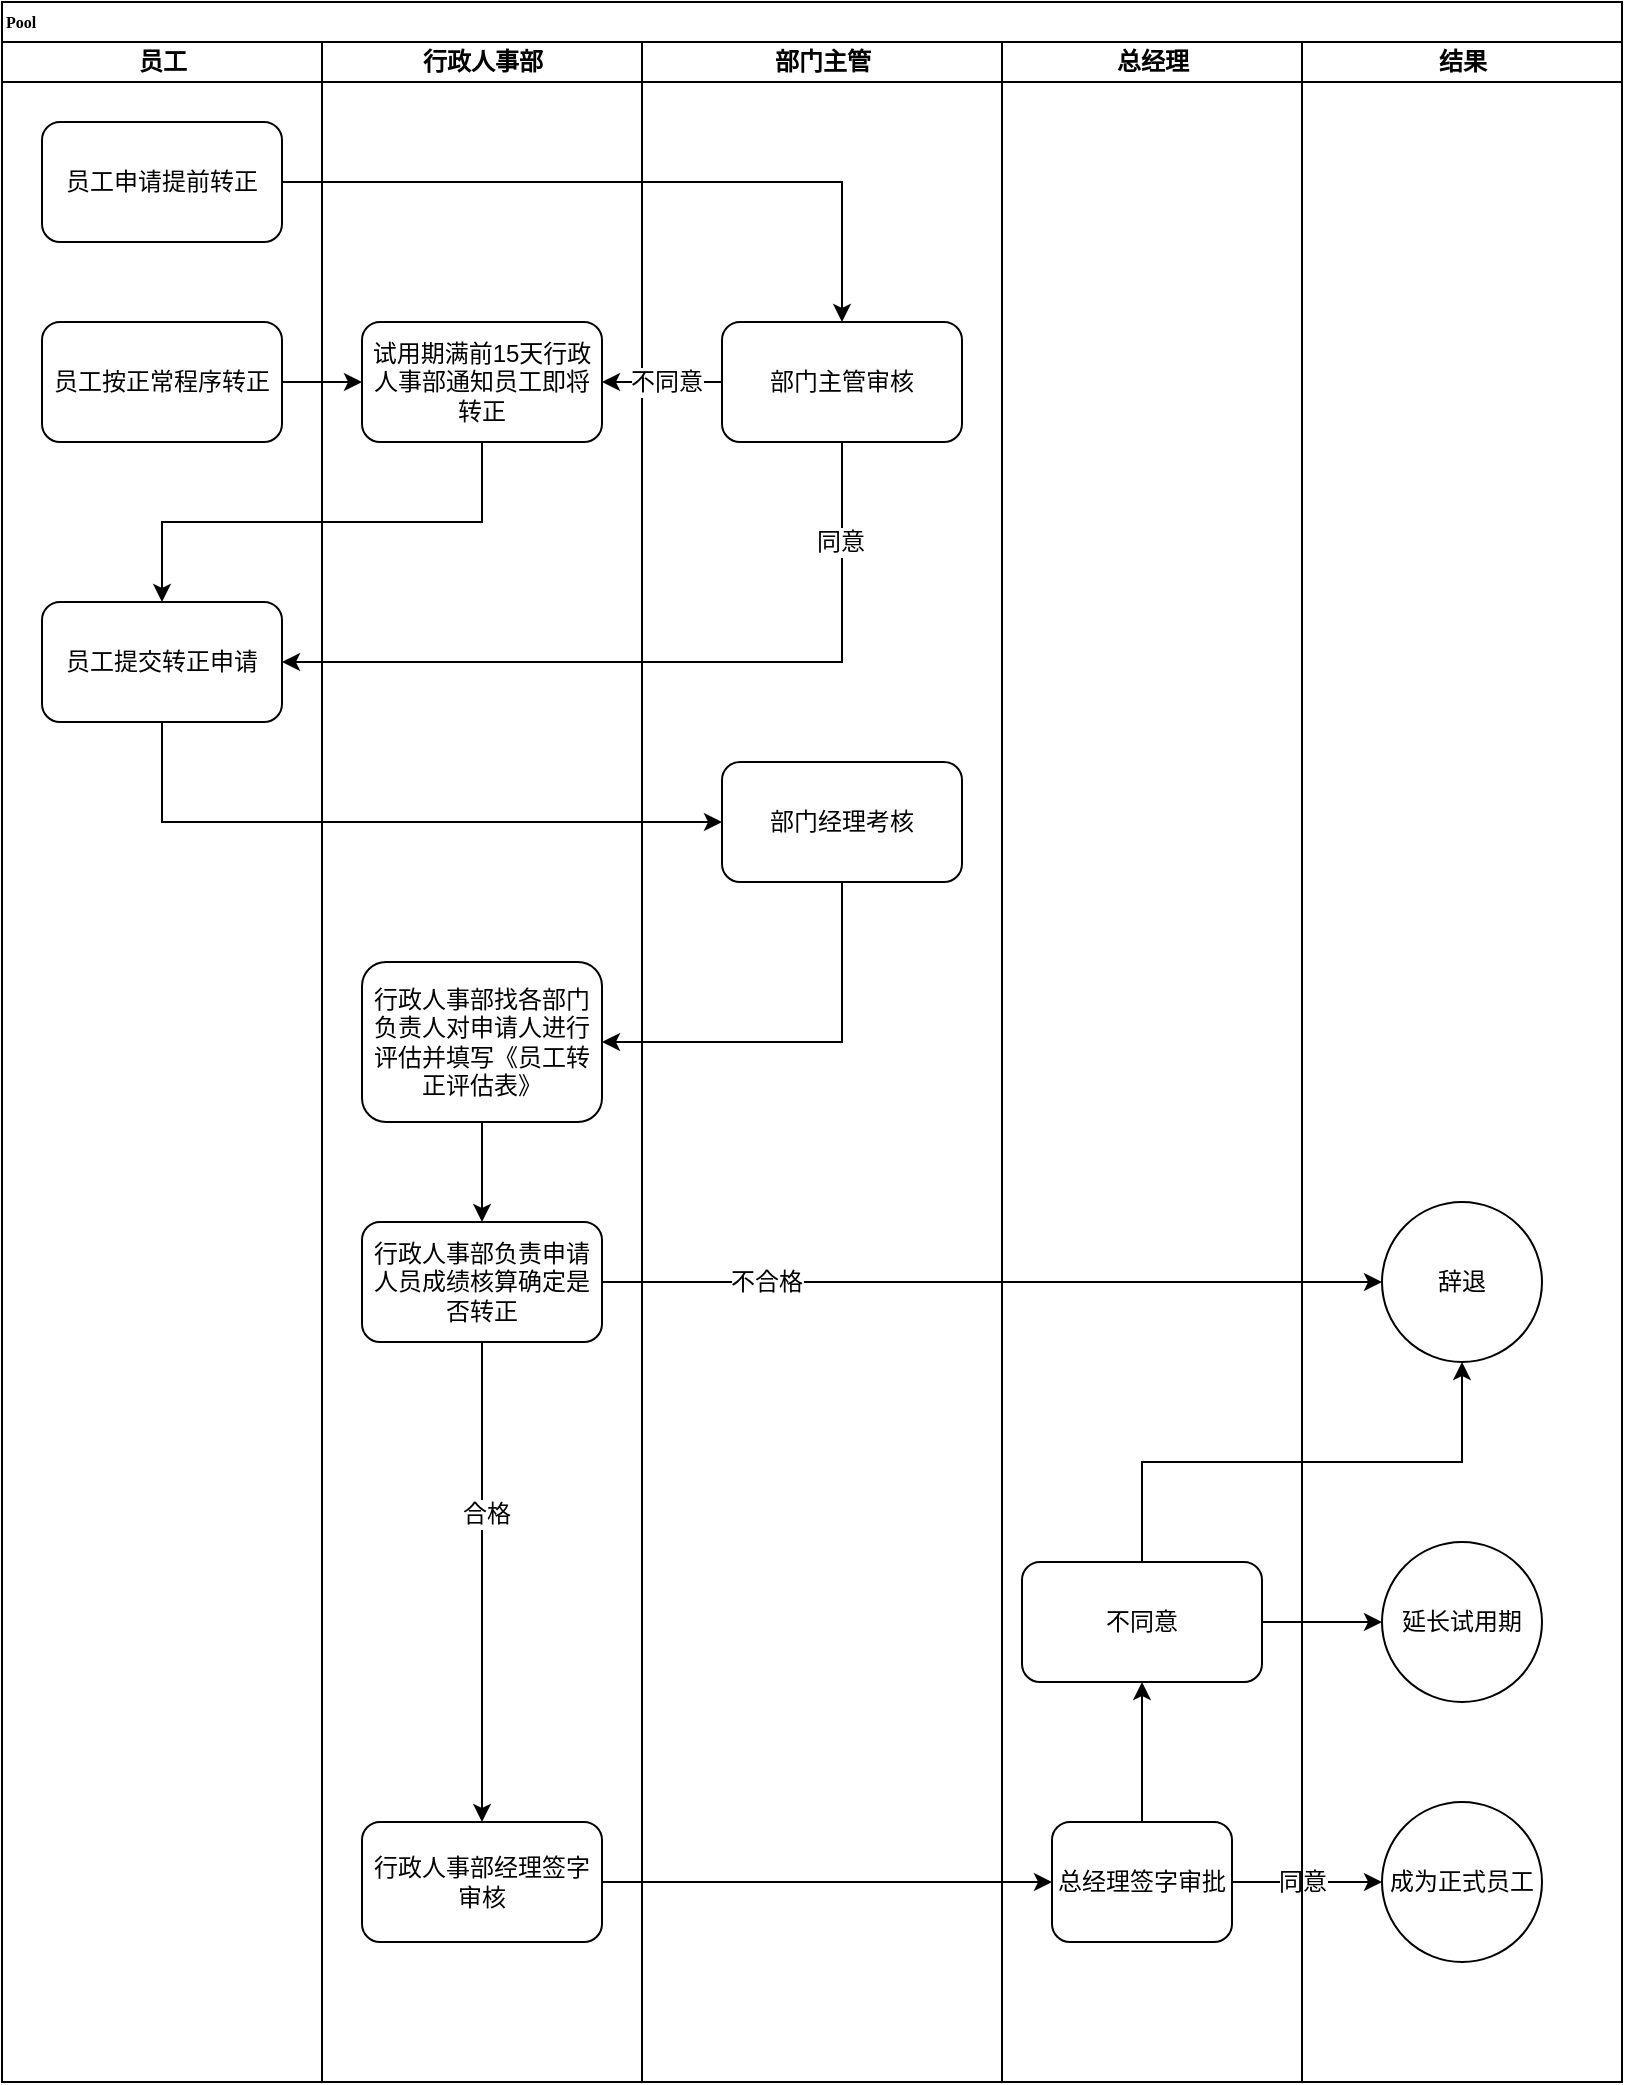 <mxfile version="12.4.3" type="github" pages="1">
  <diagram name="Page-1" id="74e2e168-ea6b-b213-b513-2b3c1d86103e">
    <mxGraphModel dx="1221" dy="-487" grid="1" gridSize="10" guides="1" tooltips="1" connect="1" arrows="1" fold="1" page="1" pageScale="1" pageWidth="827" pageHeight="1169" background="#ffffff" math="0" shadow="0">
      <root>
        <mxCell id="0"/>
        <mxCell id="1" parent="0"/>
        <mxCell id="77e6c97f196da883-1" value="Pool" style="swimlane;html=1;childLayout=stackLayout;startSize=20;rounded=0;shadow=0;labelBackgroundColor=none;strokeWidth=1;fontFamily=Verdana;fontSize=8;align=left;" parent="1" vertex="1">
          <mxGeometry x="8" y="1240" width="810" height="1040" as="geometry"/>
        </mxCell>
        <mxCell id="77e6c97f196da883-2" value="员工" style="swimlane;html=1;startSize=20;" parent="77e6c97f196da883-1" vertex="1">
          <mxGeometry y="20" width="160" height="1020" as="geometry"/>
        </mxCell>
        <mxCell id="yEhApRfYs8OXAzE_Wprb-2" value="员工申请提前转正" style="rounded=1;whiteSpace=wrap;html=1;" parent="77e6c97f196da883-2" vertex="1">
          <mxGeometry x="20" y="40" width="120" height="60" as="geometry"/>
        </mxCell>
        <mxCell id="yEhApRfYs8OXAzE_Wprb-9" value="员工按正常程序转正" style="rounded=1;whiteSpace=wrap;html=1;" parent="77e6c97f196da883-2" vertex="1">
          <mxGeometry x="20" y="140" width="120" height="60" as="geometry"/>
        </mxCell>
        <mxCell id="yEhApRfYs8OXAzE_Wprb-11" value="员工提交转正申请" style="rounded=1;whiteSpace=wrap;html=1;align=center;" parent="77e6c97f196da883-2" vertex="1">
          <mxGeometry x="20" y="280" width="120" height="60" as="geometry"/>
        </mxCell>
        <mxCell id="yEhApRfYs8OXAzE_Wprb-18" style="edgeStyle=orthogonalEdgeStyle;rounded=0;orthogonalLoop=1;jettySize=auto;html=1;exitX=0.5;exitY=1;exitDx=0;exitDy=0;entryX=1;entryY=0.5;entryDx=0;entryDy=0;" parent="77e6c97f196da883-1" source="yEhApRfYs8OXAzE_Wprb-15" target="yEhApRfYs8OXAzE_Wprb-17" edge="1">
          <mxGeometry relative="1" as="geometry"/>
        </mxCell>
        <mxCell id="yEhApRfYs8OXAzE_Wprb-31" style="edgeStyle=orthogonalEdgeStyle;rounded=0;orthogonalLoop=1;jettySize=auto;html=1;exitX=1;exitY=0.5;exitDx=0;exitDy=0;entryX=0;entryY=0.5;entryDx=0;entryDy=0;" parent="77e6c97f196da883-1" source="yEhApRfYs8OXAzE_Wprb-21" target="yEhApRfYs8OXAzE_Wprb-22" edge="1">
          <mxGeometry relative="1" as="geometry"/>
        </mxCell>
        <mxCell id="yEhApRfYs8OXAzE_Wprb-39" style="edgeStyle=orthogonalEdgeStyle;rounded=0;orthogonalLoop=1;jettySize=auto;html=1;exitX=1;exitY=0.5;exitDx=0;exitDy=0;entryX=0;entryY=0.5;entryDx=0;entryDy=0;" parent="77e6c97f196da883-1" source="yEhApRfYs8OXAzE_Wprb-22" target="yEhApRfYs8OXAzE_Wprb-45" edge="1">
          <mxGeometry relative="1" as="geometry">
            <mxPoint x="819.897" y="799.931" as="targetPoint"/>
          </mxGeometry>
        </mxCell>
        <mxCell id="yEhApRfYs8OXAzE_Wprb-40" value="同意" style="text;html=1;align=center;verticalAlign=middle;resizable=0;points=[];;labelBackgroundColor=#ffffff;" parent="yEhApRfYs8OXAzE_Wprb-39" vertex="1" connectable="0">
          <mxGeometry x="-0.154" relative="1" as="geometry">
            <mxPoint x="2.97" y="-0.03" as="offset"/>
          </mxGeometry>
        </mxCell>
        <mxCell id="yEhApRfYs8OXAzE_Wprb-46" style="edgeStyle=orthogonalEdgeStyle;rounded=0;orthogonalLoop=1;jettySize=auto;html=1;entryX=0;entryY=0.5;entryDx=0;entryDy=0;exitX=1;exitY=0.5;exitDx=0;exitDy=0;" parent="77e6c97f196da883-1" source="yEhApRfYs8OXAzE_Wprb-50" target="yEhApRfYs8OXAzE_Wprb-44" edge="1">
          <mxGeometry relative="1" as="geometry"/>
        </mxCell>
        <mxCell id="77e6c97f196da883-3" value="行政人事部" style="swimlane;html=1;startSize=20;" parent="77e6c97f196da883-1" vertex="1">
          <mxGeometry x="160" y="20" width="160" height="1020" as="geometry"/>
        </mxCell>
        <mxCell id="yEhApRfYs8OXAzE_Wprb-6" value="试用期满前15天行政人事部通知员工即将转正" style="rounded=1;whiteSpace=wrap;html=1;" parent="77e6c97f196da883-3" vertex="1">
          <mxGeometry x="20" y="140" width="120" height="60" as="geometry"/>
        </mxCell>
        <mxCell id="yEhApRfYs8OXAzE_Wprb-29" style="edgeStyle=orthogonalEdgeStyle;rounded=0;orthogonalLoop=1;jettySize=auto;html=1;exitX=0.5;exitY=1;exitDx=0;exitDy=0;entryX=0.5;entryY=0;entryDx=0;entryDy=0;" parent="77e6c97f196da883-3" source="yEhApRfYs8OXAzE_Wprb-17" target="yEhApRfYs8OXAzE_Wprb-23" edge="1">
          <mxGeometry relative="1" as="geometry"/>
        </mxCell>
        <mxCell id="yEhApRfYs8OXAzE_Wprb-17" value="行政人事部找各部门负责人对申请人进行评估并填写《员工转正评估表》" style="rounded=1;whiteSpace=wrap;html=1;align=center;" parent="77e6c97f196da883-3" vertex="1">
          <mxGeometry x="20" y="460" width="120" height="80" as="geometry"/>
        </mxCell>
        <mxCell id="yEhApRfYs8OXAzE_Wprb-21" value="行政人事部经理签字审核" style="rounded=1;whiteSpace=wrap;html=1;align=center;" parent="77e6c97f196da883-3" vertex="1">
          <mxGeometry x="20" y="890" width="120" height="60" as="geometry"/>
        </mxCell>
        <mxCell id="yEhApRfYs8OXAzE_Wprb-30" style="edgeStyle=orthogonalEdgeStyle;rounded=0;orthogonalLoop=1;jettySize=auto;html=1;exitX=0.5;exitY=1;exitDx=0;exitDy=0;entryX=0.5;entryY=0;entryDx=0;entryDy=0;" parent="77e6c97f196da883-3" source="yEhApRfYs8OXAzE_Wprb-23" target="yEhApRfYs8OXAzE_Wprb-21" edge="1">
          <mxGeometry relative="1" as="geometry"/>
        </mxCell>
        <mxCell id="yEhApRfYs8OXAzE_Wprb-37" value="合格" style="text;html=1;align=center;verticalAlign=middle;resizable=0;points=[];;labelBackgroundColor=#ffffff;" parent="yEhApRfYs8OXAzE_Wprb-30" vertex="1" connectable="0">
          <mxGeometry x="-0.285" y="2" relative="1" as="geometry">
            <mxPoint as="offset"/>
          </mxGeometry>
        </mxCell>
        <mxCell id="yEhApRfYs8OXAzE_Wprb-23" value="&lt;span style=&quot;white-space: normal;&quot;&gt;行政人事部负责申请人员成绩核算确定是否转正&lt;/span&gt;" style="rounded=1;whiteSpace=wrap;html=1;align=center;" parent="77e6c97f196da883-3" vertex="1">
          <mxGeometry x="20" y="590" width="120" height="60" as="geometry"/>
        </mxCell>
        <mxCell id="77e6c97f196da883-4" value="部门主管" style="swimlane;html=1;startSize=20;" parent="77e6c97f196da883-1" vertex="1">
          <mxGeometry x="320" y="20" width="180" height="1020" as="geometry"/>
        </mxCell>
        <mxCell id="yEhApRfYs8OXAzE_Wprb-15" value="部门经理考核" style="rounded=1;whiteSpace=wrap;html=1;" parent="77e6c97f196da883-4" vertex="1">
          <mxGeometry x="40" y="360" width="120" height="60" as="geometry"/>
        </mxCell>
        <mxCell id="yEhApRfYs8OXAzE_Wprb-26" value="&lt;span style=&quot;white-space: normal;&quot;&gt;部门主管审核&lt;/span&gt;" style="rounded=1;whiteSpace=wrap;html=1;align=center;" parent="77e6c97f196da883-4" vertex="1">
          <mxGeometry x="40" y="140" width="120" height="60" as="geometry"/>
        </mxCell>
        <mxCell id="77e6c97f196da883-6" value="总经理" style="swimlane;html=1;startSize=20;" parent="77e6c97f196da883-1" vertex="1">
          <mxGeometry x="500" y="20" width="150" height="1020" as="geometry"/>
        </mxCell>
        <mxCell id="yEhApRfYs8OXAzE_Wprb-52" style="edgeStyle=orthogonalEdgeStyle;rounded=0;orthogonalLoop=1;jettySize=auto;html=1;exitX=0.5;exitY=0;exitDx=0;exitDy=0;entryX=0.5;entryY=1;entryDx=0;entryDy=0;" parent="77e6c97f196da883-6" source="yEhApRfYs8OXAzE_Wprb-22" target="yEhApRfYs8OXAzE_Wprb-50" edge="1">
          <mxGeometry relative="1" as="geometry"/>
        </mxCell>
        <mxCell id="yEhApRfYs8OXAzE_Wprb-22" value="总经理签字审批" style="rounded=1;whiteSpace=wrap;html=1;align=center;" parent="77e6c97f196da883-6" vertex="1">
          <mxGeometry x="25" y="890" width="90" height="60" as="geometry"/>
        </mxCell>
        <mxCell id="yEhApRfYs8OXAzE_Wprb-50" value="不同意" style="rounded=1;whiteSpace=wrap;html=1;align=center;" parent="77e6c97f196da883-6" vertex="1">
          <mxGeometry x="10" y="760" width="120" height="60" as="geometry"/>
        </mxCell>
        <mxCell id="yEhApRfYs8OXAzE_Wprb-7" style="edgeStyle=orthogonalEdgeStyle;rounded=0;orthogonalLoop=1;jettySize=auto;html=1;exitX=0;exitY=0.5;exitDx=0;exitDy=0;" parent="77e6c97f196da883-1" source="yEhApRfYs8OXAzE_Wprb-26" target="yEhApRfYs8OXAzE_Wprb-6" edge="1">
          <mxGeometry relative="1" as="geometry">
            <mxPoint x="400.176" y="189.471" as="sourcePoint"/>
          </mxGeometry>
        </mxCell>
        <mxCell id="yEhApRfYs8OXAzE_Wprb-8" value="不同意" style="text;html=1;align=center;verticalAlign=middle;resizable=0;points=[];;labelBackgroundColor=#ffffff;" parent="yEhApRfYs8OXAzE_Wprb-7" vertex="1" connectable="0">
          <mxGeometry x="-0.696" y="-10" relative="1" as="geometry">
            <mxPoint x="-19" y="10" as="offset"/>
          </mxGeometry>
        </mxCell>
        <mxCell id="yEhApRfYs8OXAzE_Wprb-10" style="edgeStyle=orthogonalEdgeStyle;rounded=0;orthogonalLoop=1;jettySize=auto;html=1;entryX=0;entryY=0.5;entryDx=0;entryDy=0;" parent="77e6c97f196da883-1" source="yEhApRfYs8OXAzE_Wprb-9" target="yEhApRfYs8OXAzE_Wprb-6" edge="1">
          <mxGeometry relative="1" as="geometry"/>
        </mxCell>
        <mxCell id="yEhApRfYs8OXAzE_Wprb-12" style="edgeStyle=orthogonalEdgeStyle;rounded=0;orthogonalLoop=1;jettySize=auto;html=1;entryX=0.5;entryY=0;entryDx=0;entryDy=0;exitX=0.5;exitY=1;exitDx=0;exitDy=0;" parent="77e6c97f196da883-1" source="yEhApRfYs8OXAzE_Wprb-6" target="yEhApRfYs8OXAzE_Wprb-11" edge="1">
          <mxGeometry relative="1" as="geometry"/>
        </mxCell>
        <mxCell id="yEhApRfYs8OXAzE_Wprb-13" style="edgeStyle=orthogonalEdgeStyle;rounded=0;orthogonalLoop=1;jettySize=auto;html=1;entryX=1;entryY=0.5;entryDx=0;entryDy=0;exitX=0.5;exitY=1;exitDx=0;exitDy=0;" parent="77e6c97f196da883-1" source="yEhApRfYs8OXAzE_Wprb-26" target="yEhApRfYs8OXAzE_Wprb-11" edge="1">
          <mxGeometry relative="1" as="geometry">
            <mxPoint x="454.935" y="140.059" as="sourcePoint"/>
          </mxGeometry>
        </mxCell>
        <mxCell id="yEhApRfYs8OXAzE_Wprb-14" value="同意" style="text;html=1;align=center;verticalAlign=middle;resizable=0;points=[];;labelBackgroundColor=#ffffff;" parent="yEhApRfYs8OXAzE_Wprb-13" vertex="1" connectable="0">
          <mxGeometry x="-0.342" y="-1" relative="1" as="geometry">
            <mxPoint x="17.24" y="-59.53" as="offset"/>
          </mxGeometry>
        </mxCell>
        <mxCell id="yEhApRfYs8OXAzE_Wprb-16" style="edgeStyle=orthogonalEdgeStyle;rounded=0;orthogonalLoop=1;jettySize=auto;html=1;entryX=0;entryY=0.5;entryDx=0;entryDy=0;exitX=0.5;exitY=1;exitDx=0;exitDy=0;" parent="77e6c97f196da883-1" source="yEhApRfYs8OXAzE_Wprb-11" target="yEhApRfYs8OXAzE_Wprb-15" edge="1">
          <mxGeometry relative="1" as="geometry"/>
        </mxCell>
        <mxCell id="yEhApRfYs8OXAzE_Wprb-47" style="edgeStyle=orthogonalEdgeStyle;rounded=0;orthogonalLoop=1;jettySize=auto;html=1;exitX=0.5;exitY=0;exitDx=0;exitDy=0;entryX=0.5;entryY=1;entryDx=0;entryDy=0;" parent="77e6c97f196da883-1" source="yEhApRfYs8OXAzE_Wprb-50" target="yEhApRfYs8OXAzE_Wprb-43" edge="1">
          <mxGeometry relative="1" as="geometry"/>
        </mxCell>
        <mxCell id="SI57GCV25hCDDYpCB3W0-2" style="edgeStyle=orthogonalEdgeStyle;rounded=0;orthogonalLoop=1;jettySize=auto;html=1;exitX=1;exitY=0.5;exitDx=0;exitDy=0;entryX=0.5;entryY=0;entryDx=0;entryDy=0;" edge="1" parent="77e6c97f196da883-1" source="yEhApRfYs8OXAzE_Wprb-2" target="yEhApRfYs8OXAzE_Wprb-26">
          <mxGeometry relative="1" as="geometry"/>
        </mxCell>
        <mxCell id="SI57GCV25hCDDYpCB3W0-7" style="edgeStyle=orthogonalEdgeStyle;rounded=0;orthogonalLoop=1;jettySize=auto;html=1;exitX=1;exitY=0.5;exitDx=0;exitDy=0;entryX=0;entryY=0.5;entryDx=0;entryDy=0;" edge="1" parent="77e6c97f196da883-1" source="yEhApRfYs8OXAzE_Wprb-23" target="yEhApRfYs8OXAzE_Wprb-43">
          <mxGeometry relative="1" as="geometry">
            <Array as="points">
              <mxPoint x="690" y="640"/>
            </Array>
          </mxGeometry>
        </mxCell>
        <mxCell id="SI57GCV25hCDDYpCB3W0-8" value="不合格" style="text;html=1;align=center;verticalAlign=middle;resizable=0;points=[];;labelBackgroundColor=#ffffff;" vertex="1" connectable="0" parent="SI57GCV25hCDDYpCB3W0-7">
          <mxGeometry x="-0.796" y="-1" relative="1" as="geometry">
            <mxPoint x="41.59" y="-0.94" as="offset"/>
          </mxGeometry>
        </mxCell>
        <mxCell id="77e6c97f196da883-7" value="结果" style="swimlane;html=1;startSize=20;" parent="77e6c97f196da883-1" vertex="1">
          <mxGeometry x="650" y="20" width="160" height="1020" as="geometry"/>
        </mxCell>
        <mxCell id="yEhApRfYs8OXAzE_Wprb-43" value="辞退" style="ellipse;whiteSpace=wrap;html=1;aspect=fixed;align=center;" parent="77e6c97f196da883-7" vertex="1">
          <mxGeometry x="40" y="580" width="80" height="80" as="geometry"/>
        </mxCell>
        <mxCell id="yEhApRfYs8OXAzE_Wprb-44" value="延长试用期" style="ellipse;whiteSpace=wrap;html=1;aspect=fixed;align=center;" parent="77e6c97f196da883-7" vertex="1">
          <mxGeometry x="40" y="750" width="80" height="80" as="geometry"/>
        </mxCell>
        <mxCell id="yEhApRfYs8OXAzE_Wprb-45" value="成为正式员工" style="ellipse;whiteSpace=wrap;html=1;aspect=fixed;align=center;" parent="77e6c97f196da883-7" vertex="1">
          <mxGeometry x="40" y="880" width="80" height="80" as="geometry"/>
        </mxCell>
      </root>
    </mxGraphModel>
  </diagram>
</mxfile>
